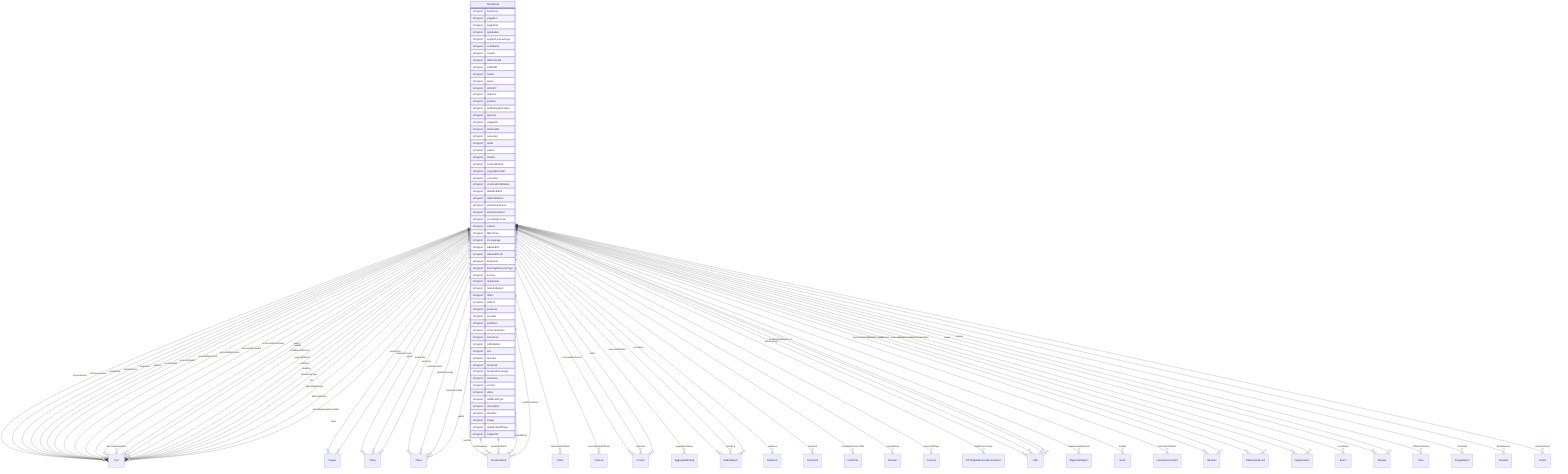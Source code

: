 erDiagram
TechArticle {
    stringList backstory  
    stringList pageEnd  
    stringList pageStart  
    stringList speakable  
    stringList acquireLicensePage  
    stringList contributor  
    stringList creator  
    stringList dateCreated  
    stringList editEIDR  
    stringList funder  
    stringList genre  
    stringList isPartOf  
    stringList material  
    stringList position  
    stringList publishingPrinciples  
    stringList sponsor  
    stringList usageInfo  
    stringList archivedAt  
    stringList assesses  
    stringList audio  
    stringList author  
    stringList citation  
    stringList contentRating  
    stringList copyrightHolder  
    stringList correction  
    stringList creativeWorkStatus  
    stringList dateModified  
    stringList datePublished  
    stringList educationalLevel  
    stringList educationalUse  
    stringList encodingFormat  
    stringList expires  
    stringList fileFormat  
    stringList inLanguage  
    stringList isBasedOn  
    stringList isBasedOnUrl  
    stringList keywords  
    stringList learningResourceType  
    stringList license  
    stringList maintainer  
    stringList materialExtent  
    stringList offers  
    stringList pattern  
    stringList producer  
    stringList provider  
    stringList publisher  
    stringList schemaVersion  
    stringList sdLicense  
    stringList sdPublisher  
    stringList size  
    stringList teaches  
    stringList temporal  
    stringList temporalCoverage  
    stringList translator  
    stringList version  
    stringList video  
    stringList additionalType  
    stringList description  
    stringList identifier  
    stringList image  
    stringList mainEntityOfPage  
    stringList subjectOf  
}

TechArticle ||--}o Text : "dependencies"
TechArticle ||--}o Text : "proficiencyLevel"
TechArticle ||--}o Text : "articleBody"
TechArticle ||--}o Text : "articleSection"
TechArticle ||--}o Text : "pagination"
TechArticle ||--}o Integer : "wordCount"
TechArticle ||--}o Thing : "about"
TechArticle ||--}o Place : "contentLocation"
TechArticle ||--}o CreativeWork : "hasPart"
TechArticle ||--}o Claim : "interpretedAsClaim"
TechArticle ||--}o Thing : "mainEntity"
TechArticle ||--}o Place : "spatialCoverage"
TechArticle ||--}o CreativeWork : "workExample"
TechArticle ||--}o Text : "abstract"
TechArticle ||--}o Text : "accessMode"
TechArticle ||--}o ItemList : "accessModeSufficient"
TechArticle ||--}o Text : "accessibilityAPI"
TechArticle ||--}o Text : "accessibilityControl"
TechArticle ||--}o Text : "accessibilityFeature"
TechArticle ||--}o Text : "accessibilityHazard"
TechArticle ||--}o Text : "accessibilitySummary"
TechArticle ||--}o Person : "accountablePerson"
TechArticle ||--}o AggregateRating : "aggregateRating"
TechArticle ||--}o Text : "alternativeHeadline"
TechArticle ||--}o MediaObject : "associatedMedia"
TechArticle ||--}o Audience : "audience"
TechArticle ||--}o Text : "award"
TechArticle ||--}o Text : "awards"
TechArticle ||--}o Person : "character"
TechArticle ||--}o Comment : "comment"
TechArticle ||--}o Integer : "commentCount"
TechArticle ||--}o Text : "conditionsOfAccess"
TechArticle ||--}o DateTime : "contentReferenceTime"
TechArticle ||--}o Text : "copyrightNotice"
TechArticle ||--}o Number : "copyrightYear"
TechArticle ||--}o Country : "countryOfOrigin"
TechArticle ||--}o Text : "creditText"
TechArticle ||--}o IPTCDigitalSourceEnumeration : "digitalSourceType"
TechArticle ||--}o URL : "discussionUrl"
TechArticle ||--}o Person : "editor"
TechArticle ||--}o AlignmentObject : "educationalAlignment"
TechArticle ||--}o MediaObject : "encoding"
TechArticle ||--}o MediaObject : "encodings"
TechArticle ||--}o CreativeWork : "exampleOfWork"
TechArticle ||--}o Grant : "funding"
TechArticle ||--}o Text : "headline"
TechArticle ||--}o InteractionCounter : "interactionStatistic"
TechArticle ||--}o Text : "interactivityType"
TechArticle ||--}o Boolean : "isAccessibleForFree"
TechArticle ||--}o Boolean : "isFamilyFriendly"
TechArticle ||--}o Place : "locationCreated"
TechArticle ||--}o Thing : "mentions"
TechArticle ||--}o PublicationEvent : "publication"
TechArticle ||--}o Organization : "publisherImprint"
TechArticle ||--}o Event : "recordedAt"
TechArticle ||--}o PublicationEvent : "releasedEvent"
TechArticle ||--}o Review : "review"
TechArticle ||--}o Review : "reviews"
TechArticle ||--}o Date : "sdDatePublished"
TechArticle ||--}o Organization : "sourceOrganization"
TechArticle ||--}o Place : "spatial"
TechArticle ||--}o Text : "text"
TechArticle ||--}o ImageObject : "thumbnail"
TechArticle ||--}o URL : "thumbnailUrl"
TechArticle ||--}o Duration : "timeRequired"
TechArticle ||--}o CreativeWork : "translationOfWork"
TechArticle ||--}o Text : "typicalAgeRange"
TechArticle ||--}o CreativeWork : "workTranslation"
TechArticle ||--}o Text : "alternateName"
TechArticle ||--}o Text : "disambiguatingDescription"
TechArticle ||--}o Text : "name"
TechArticle ||--}o URL : "sameAs"
TechArticle ||--}o Action : "potentialAction"
TechArticle ||--}o URL : "url"